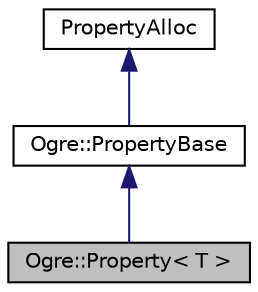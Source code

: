digraph "Ogre::Property&lt; T &gt;"
{
  bgcolor="transparent";
  edge [fontname="Helvetica",fontsize="10",labelfontname="Helvetica",labelfontsize="10"];
  node [fontname="Helvetica",fontsize="10",shape=record];
  Node0 [label="Ogre::Property\< T \>",height=0.2,width=0.4,color="black", fillcolor="grey75", style="filled", fontcolor="black"];
  Node1 -> Node0 [dir="back",color="midnightblue",fontsize="10",style="solid",fontname="Helvetica"];
  Node1 [label="Ogre::PropertyBase",height=0.2,width=0.4,color="black",URL="$class_ogre_1_1_property_base.html",tooltip="Base interface for an instance of a property. "];
  Node2 -> Node1 [dir="back",color="midnightblue",fontsize="10",style="solid",fontname="Helvetica"];
  Node2 [label="PropertyAlloc",height=0.2,width=0.4,color="black",URL="$class_ogre_1_1_allocated_object.html"];
}
